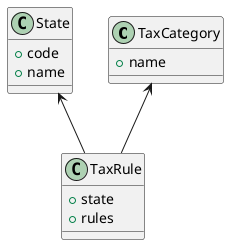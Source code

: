 @startuml

class TaxCategory {
    + name
}

class State {
    + code
    + name
}

class TaxRule {
    + state
    + rules
}

TaxRule -up-> TaxCategory
TaxRule -up-> State

@enduml